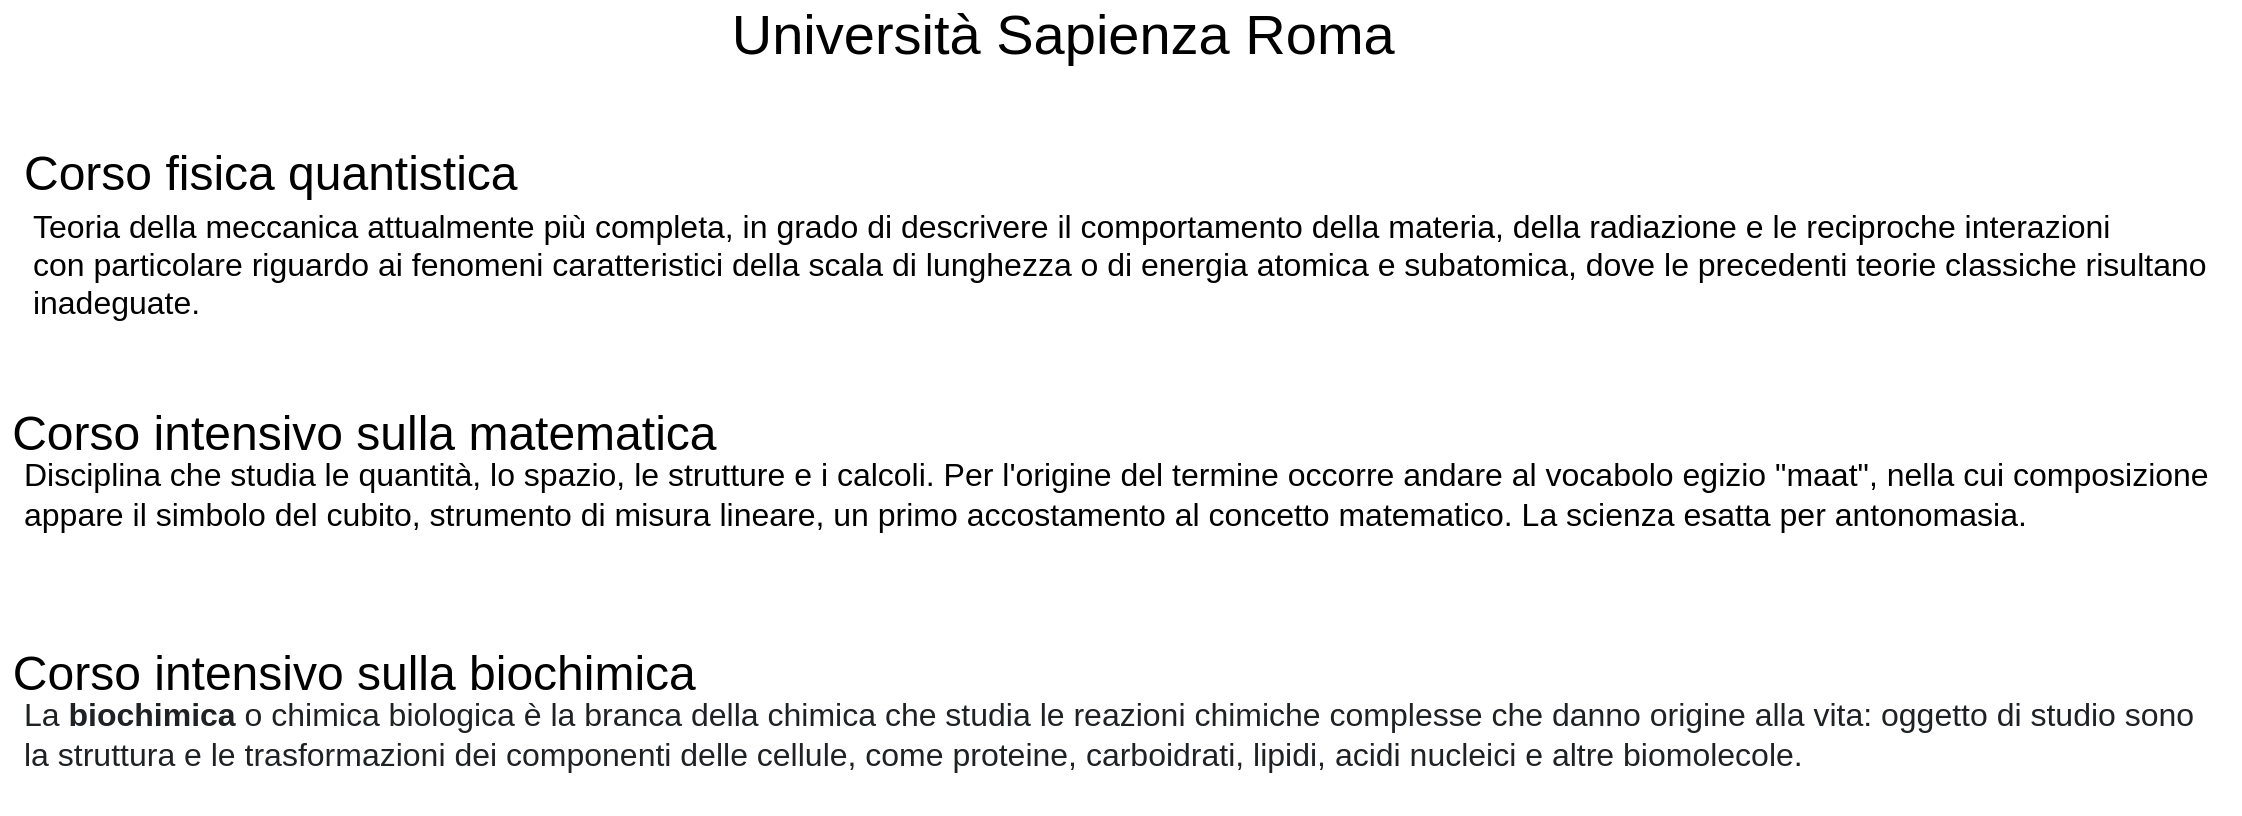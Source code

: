 <mxfile version="14.4.3" type="github">
  <diagram name="Page-1" id="e7e014a7-5840-1c2e-5031-d8a46d1fe8dd">
    <mxGraphModel dx="1157" dy="693" grid="1" gridSize="10" guides="1" tooltips="1" connect="1" arrows="1" fold="1" page="1" pageScale="1" pageWidth="1169" pageHeight="826" background="#ffffff" math="0" shadow="0">
      <root>
        <mxCell id="0" />
        <mxCell id="1" parent="0" />
        <mxCell id="3ZGjx4XU49EVozfAazmH-41" value="&lt;font style=&quot;font-size: 28px&quot;&gt;Università Sapienza Roma&amp;nbsp;&lt;/font&gt;" style="text;html=1;resizable=0;autosize=1;align=center;verticalAlign=middle;points=[];fillColor=none;strokeColor=none;rounded=0;" vertex="1" parent="1">
          <mxGeometry x="390" y="20" width="350" height="20" as="geometry" />
        </mxCell>
        <mxCell id="3ZGjx4XU49EVozfAazmH-43" value="&lt;p style=&quot;margin: 0.5em 0px ; font-family: sans-serif ; font-size: 14px ; background-color: rgb(255 , 255 , 255)&quot;&gt;&lt;br&gt;&lt;/p&gt;" style="text;html=1;resizable=0;autosize=1;align=center;verticalAlign=middle;points=[];fillColor=none;strokeColor=none;rounded=0;" vertex="1" parent="1">
          <mxGeometry x="520" y="245" width="20" height="30" as="geometry" />
        </mxCell>
        <mxCell id="3ZGjx4XU49EVozfAazmH-44" value="&lt;font style=&quot;font-size: 16px&quot;&gt;&amp;nbsp;Teoria della meccanica attualmente più completa, in grado di descrivere il comportamento della materia, della radiazione e le reciproche interazioni&lt;br&gt;&amp;nbsp;con particolare riguardo ai fenomeni caratteristici della scala di lunghezza o di energia atomica e subatomica, dove le precedenti teorie classiche risultano &lt;br&gt;&amp;nbsp;inadeguate.&lt;/font&gt;" style="text;html=1;resizable=0;autosize=1;align=left;verticalAlign=middle;points=[];fillColor=none;strokeColor=none;rounded=0;" vertex="1" parent="1">
          <mxGeometry x="40" y="120" width="1110" height="50" as="geometry" />
        </mxCell>
        <mxCell id="3ZGjx4XU49EVozfAazmH-46" value="&lt;font style=&quot;font-size: 16px&quot;&gt;Disciplina che studia le quantità, lo spazio, le strutture e i calcoli. Per l&#39;origine del termine occorre andare al vocabolo egizio &quot;maat&quot;, nella cui composizione &lt;br&gt;appare il simbolo del cubito, strumento di misura lineare, un primo accostamento al concetto matematico.&amp;nbsp;La scienza esatta per antonomasia.&lt;/font&gt;" style="text;html=1;resizable=0;autosize=1;align=left;verticalAlign=middle;points=[];fillColor=none;strokeColor=none;rounded=0;" vertex="1" parent="1">
          <mxGeometry x="40" y="240" width="1110" height="40" as="geometry" />
        </mxCell>
        <mxCell id="3ZGjx4XU49EVozfAazmH-47" value="" style="shape=image;html=1;verticalAlign=top;verticalLabelPosition=bottom;labelBackgroundColor=#ffffff;imageAspect=0;aspect=fixed;image=https://cdn4.iconfinder.com/data/icons/essential-app-2/16/next-right-arrow-botton-128.png" vertex="1" parent="1">
          <mxGeometry x="1130" y="170" width="20" height="20" as="geometry" />
        </mxCell>
        <mxCell id="3ZGjx4XU49EVozfAazmH-48" value="" style="shape=image;html=1;verticalAlign=top;verticalLabelPosition=bottom;labelBackgroundColor=#ffffff;imageAspect=0;aspect=fixed;image=https://cdn4.iconfinder.com/data/icons/essential-app-2/16/next-right-arrow-botton-128.png" vertex="1" parent="1">
          <mxGeometry x="1130" y="280" width="20" height="20" as="geometry" />
        </mxCell>
        <mxCell id="3ZGjx4XU49EVozfAazmH-49" value="&lt;font style=&quot;font-size: 24px&quot;&gt;Corso fisica quantistica&lt;/font&gt;" style="text;html=1;resizable=0;autosize=1;align=left;verticalAlign=middle;points=[];fillColor=none;strokeColor=none;rounded=0;" vertex="1" parent="1">
          <mxGeometry x="40" y="90" width="260" height="20" as="geometry" />
        </mxCell>
        <mxCell id="3ZGjx4XU49EVozfAazmH-50" value="&lt;font style=&quot;font-size: 24px&quot;&gt;Corso intensivo sulla matematica&amp;nbsp;&lt;/font&gt;" style="text;html=1;resizable=0;autosize=1;align=center;verticalAlign=middle;points=[];fillColor=none;strokeColor=none;rounded=0;" vertex="1" parent="1">
          <mxGeometry x="30" y="220" width="370" height="20" as="geometry" />
        </mxCell>
        <mxCell id="3ZGjx4XU49EVozfAazmH-51" value="&lt;span style=&quot;font-size: 24px&quot;&gt;Corso intensivo sulla biochimica&amp;nbsp;&lt;/span&gt;" style="text;html=1;resizable=0;autosize=1;align=center;verticalAlign=middle;points=[];fillColor=none;strokeColor=none;rounded=0;" vertex="1" parent="1">
          <mxGeometry x="30" y="340" width="360" height="20" as="geometry" />
        </mxCell>
        <mxCell id="3ZGjx4XU49EVozfAazmH-52" value="&lt;span style=&quot;color: rgba(0 , 0 , 0 , 0) ; font-family: monospace ; font-size: 0px&quot;&gt;%3CmxGraphModel%3E%3Croot%3E%3CmxCell%20id%3D%220%22%2F%3E%3CmxCell%20id%3D%221%22%20parent%3D%220%22%2F%3E%3CmxCell%20id%3D%222%22%20value%3D%22%26lt%3Bfont%20style%3D%26quot%3Bfont-size%3A%2016px%26quot%3B%26gt%3BDisciplina%20che%20studia%20le%20quantit%C3%A0%2C%20lo%20spazio%2C%20le%20strutture%20e%20i%20calcoli.%20Per%20l&#39;origine%20del%20termine%20occorre%20andare%20al%20vocabolo%20egizio%20%26quot%3Bmaat%26quot%3B%2C%20nella%20cui%20composizione%20%26lt%3Bbr%26gt%3Bappare%20il%20simbolo%20del%20cubito%2C%20strumento%20di%20misura%20lineare%2C%20un%20primo%20accostamento%20al%20concetto%20matematico.%26amp%3Bnbsp%3BLa%20scienza%20esatta%20per%20antonomasia.%26lt%3B%2Ffont%26gt%3B%22%20style%3D%22text%3Bhtml%3D1%3Bresizable%3D0%3Bautosize%3D1%3Balign%3Dleft%3BverticalAlign%3Dmiddle%3Bpoints%3D%5B%5D%3BfillColor%3Dnone%3BstrokeColor%3Dnone%3Brounded%3D0%3B%22%20vertex%3D%221%22%20parent%3D%221%22%3E%3CmxGeometry%20x%3D%2240%22%20y%3D%22240%22%20width%3D%221110%22%20height%3D%2240%22%20as%3D%22geometry%22%2F%3E%3C%2FmxCell%3E%3C%2Froot%3E%3C%2FmxGraphModel%3E&lt;/span&gt;&lt;span style=&quot;color: rgba(0 , 0 , 0 , 0) ; font-family: monospace ; font-size: 0px&quot;&gt;%3CmxGraphModel%3E%3Croot%3E%3CmxCell%20id%3D%220%22%2F%3E%3CmxCell%20id%3D%221%22%20parent%3D%220%22%2F%3E%3CmxCell%20id%3D%222%22%20value%3D%22%26lt%3Bfont%20style%3D%26quot%3Bfont-size%3A%2016px%26quot%3B%26gt%3BDisciplina%20che%20studia%20le%20quantit%C3%A0%2C%20lo%20spazio%2C%20le%20strutture%20e%20i%20calcoli.%20Per%20l&#39;origine%20del%20termine%20occorre%20andare%20al%20vocabolo%20egizio%20%26quot%3Bmaat%26quot%3B%2C%20nella%20cui%20composizione%20%26lt%3Bbr%26gt%3Bappare%20il%20simbolo%20del%20cubito%2C%20strumento%20di%20misura%20lineare%2C%20un%20primo%20accostamento%20al%20concetto%20matematico.%26amp%3Bnbsp%3BLa%20scienza%20esatta%20per%20antonomasia.%26lt%3B%2Ffont%26gt%3B%22%20style%3D%22text%3Bhtml%3D1%3Bresizable%3D0%3Bautosize%3D1%3Balign%3Dleft%3BverticalAlign%3Dmiddle%3Bpoints%3D%5B%5D%3BfillColor%3Dnone%3BstrokeColor%3Dnone%3Brounded%3D0%3B%22%20vertex%3D%221%22%20parent%3D%221%22%3E%3CmxGeometry%20x%3D%2240%22%20y%3D%22240%22%20width%3D%221110%22%20height%3D%2240%22%20as%3D%22geometry%22%2F%3E%3C%2FmxCell%3E%3C%2Froot%3E%3C%2FmxGraphModel%3E&lt;/span&gt;" style="text;html=1;resizable=0;autosize=1;align=center;verticalAlign=middle;points=[];fillColor=none;strokeColor=none;rounded=0;" vertex="1" parent="1">
          <mxGeometry x="340" y="270" width="20" height="20" as="geometry" />
        </mxCell>
        <mxCell id="3ZGjx4XU49EVozfAazmH-53" value="&lt;span style=&quot;color: rgb(32 , 33 , 36) ; font-family: &amp;#34;arial&amp;#34; , sans-serif ; font-size: 16px ; background-color: rgb(255 , 255 , 255)&quot;&gt;La&amp;nbsp;&lt;/span&gt;&lt;b style=&quot;color: rgb(32 , 33 , 36) ; font-family: &amp;#34;arial&amp;#34; , sans-serif ; font-size: 16px ; background-color: rgb(255 , 255 , 255)&quot;&gt;biochimica&lt;/b&gt;&lt;span style=&quot;color: rgb(32 , 33 , 36) ; font-family: &amp;#34;arial&amp;#34; , sans-serif ; font-size: 16px ; background-color: rgb(255 , 255 , 255)&quot;&gt;&amp;nbsp;o chimica biologica è la branca della chimica che studia le reazioni chimiche complesse che danno origine alla vita: oggetto di studio sono&lt;br&gt;la struttura e le trasformazioni dei componenti delle cellule, come proteine, carboidrati, lipidi, acidi nucleici e altre biomolecole.&lt;/span&gt;" style="text;html=1;resizable=0;autosize=1;align=left;verticalAlign=middle;points=[];fillColor=none;strokeColor=none;rounded=0;" vertex="1" parent="1">
          <mxGeometry x="40" y="360" width="1100" height="40" as="geometry" />
        </mxCell>
        <mxCell id="3ZGjx4XU49EVozfAazmH-55" value="" style="shape=image;html=1;verticalAlign=top;verticalLabelPosition=bottom;labelBackgroundColor=#ffffff;imageAspect=0;aspect=fixed;image=https://cdn4.iconfinder.com/data/icons/essential-app-2/16/next-right-arrow-botton-128.png" vertex="1" parent="1">
          <mxGeometry x="1130" y="400" width="20" height="20" as="geometry" />
        </mxCell>
      </root>
    </mxGraphModel>
  </diagram>
</mxfile>
